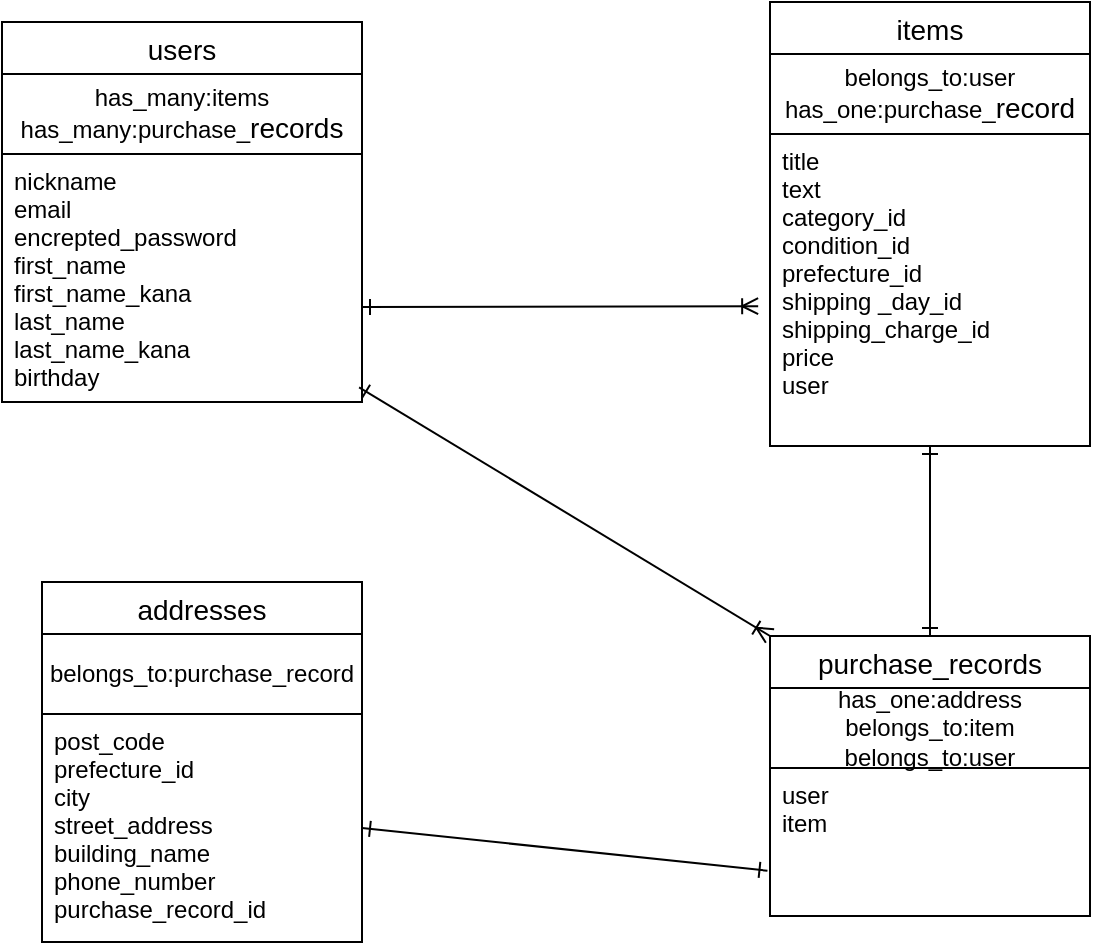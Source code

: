 <mxfile>
    <diagram id="EaD16YeqwIQVgZx2yBFS" name="ページ1">
        <mxGraphModel dx="515" dy="424" grid="1" gridSize="10" guides="1" tooltips="1" connect="1" arrows="1" fold="1" page="1" pageScale="1" pageWidth="827" pageHeight="1169" math="0" shadow="0">
            <root>
                <mxCell id="0"/>
                <mxCell id="1" parent="0"/>
                <mxCell id="33" style="html=1;exitX=1;exitY=0.75;exitDx=0;exitDy=0;entryX=-0.037;entryY=0.552;entryDx=0;entryDy=0;entryPerimeter=0;startArrow=ERone;startFill=0;endArrow=ERoneToMany;endFill=0;" parent="1" source="2" target="11" edge="1">
                    <mxGeometry relative="1" as="geometry"/>
                </mxCell>
                <mxCell id="2" value="users" style="swimlane;fontStyle=0;childLayout=stackLayout;horizontal=1;startSize=26;horizontalStack=0;resizeParent=1;resizeParentMax=0;resizeLast=0;collapsible=1;marginBottom=0;align=center;fontSize=14;" parent="1" vertex="1">
                    <mxGeometry x="30" y="80" width="180" height="190" as="geometry"/>
                </mxCell>
                <mxCell id="28" value="has_many:items&lt;br&gt;has_many:purchase_&lt;span style=&quot;font-size: 14px;&quot;&gt;records&lt;/span&gt;" style="whiteSpace=wrap;html=1;align=center;" parent="2" vertex="1">
                    <mxGeometry y="26" width="180" height="40" as="geometry"/>
                </mxCell>
                <mxCell id="3" value="nickname&#10;email&#10;encrepted_password&#10;first_name&#10;first_name_kana&#10;last_name&#10;last_name_kana&#10;birthday" style="text;strokeColor=none;fillColor=none;spacingLeft=4;spacingRight=4;overflow=hidden;rotatable=0;points=[[0,0.5],[1,0.5]];portConstraint=eastwest;fontSize=12;" parent="2" vertex="1">
                    <mxGeometry y="66" width="180" height="124" as="geometry"/>
                </mxCell>
                <mxCell id="6" value="addresses" style="swimlane;fontStyle=0;childLayout=stackLayout;horizontal=1;startSize=26;horizontalStack=0;resizeParent=1;resizeParentMax=0;resizeLast=0;collapsible=1;marginBottom=0;align=center;fontSize=14;" parent="1" vertex="1">
                    <mxGeometry x="50" y="360" width="160" height="180" as="geometry"/>
                </mxCell>
                <mxCell id="31" value="belongs_to:purchase_record" style="whiteSpace=wrap;html=1;align=center;" parent="6" vertex="1">
                    <mxGeometry y="26" width="160" height="40" as="geometry"/>
                </mxCell>
                <mxCell id="7" value="post_code&#10;prefecture_id&#10;city&#10;street_address&#10;building_name&#10;phone_number&#10;purchase_record_id" style="text;strokeColor=none;fillColor=none;spacingLeft=4;spacingRight=4;overflow=hidden;rotatable=0;points=[[0,0.5],[1,0.5]];portConstraint=eastwest;fontSize=12;" parent="6" vertex="1">
                    <mxGeometry y="66" width="160" height="114" as="geometry"/>
                </mxCell>
                <mxCell id="34" style="edgeStyle=none;html=1;exitX=0.5;exitY=1;exitDx=0;exitDy=0;entryX=0.5;entryY=0;entryDx=0;entryDy=0;startArrow=ERone;startFill=0;endArrow=ERone;endFill=0;" parent="1" source="10" target="14" edge="1">
                    <mxGeometry relative="1" as="geometry"/>
                </mxCell>
                <mxCell id="10" value="items" style="swimlane;fontStyle=0;childLayout=stackLayout;horizontal=1;startSize=26;horizontalStack=0;resizeParent=1;resizeParentMax=0;resizeLast=0;collapsible=1;marginBottom=0;align=center;fontSize=14;" parent="1" vertex="1">
                    <mxGeometry x="414" y="70" width="160" height="222" as="geometry"/>
                </mxCell>
                <mxCell id="30" value="belongs_to:user&lt;br&gt;has_one:purchase_&lt;span style=&quot;font-size: 14px;&quot;&gt;record&lt;/span&gt;" style="whiteSpace=wrap;html=1;align=center;" parent="10" vertex="1">
                    <mxGeometry y="26" width="160" height="40" as="geometry"/>
                </mxCell>
                <mxCell id="11" value="title&#10;text&#10;category_id&#10;condition_id&#10;prefecture_id&#10;shipping _day_id&#10;shipping_charge_id&#10;price&#10;user" style="text;strokeColor=none;fillColor=none;spacingLeft=4;spacingRight=4;overflow=hidden;rotatable=0;points=[[0,0.5],[1,0.5]];portConstraint=eastwest;fontSize=12;" parent="10" vertex="1">
                    <mxGeometry y="66" width="160" height="156" as="geometry"/>
                </mxCell>
                <mxCell id="37" style="edgeStyle=none;html=1;exitX=0;exitY=0;exitDx=0;exitDy=0;entryX=0.992;entryY=0.941;entryDx=0;entryDy=0;entryPerimeter=0;startArrow=ERoneToMany;startFill=0;endArrow=ERone;endFill=0;" parent="1" source="14" target="3" edge="1">
                    <mxGeometry relative="1" as="geometry"/>
                </mxCell>
                <mxCell id="14" value="purchase_records" style="swimlane;fontStyle=0;childLayout=stackLayout;horizontal=1;startSize=26;horizontalStack=0;resizeParent=1;resizeParentMax=0;resizeLast=0;collapsible=1;marginBottom=0;align=center;fontSize=14;" parent="1" vertex="1">
                    <mxGeometry x="414" y="387" width="160" height="140" as="geometry"/>
                </mxCell>
                <mxCell id="29" value="has_one:address&lt;br&gt;belongs_to:item&lt;br&gt;belongs_to:user" style="whiteSpace=wrap;html=1;align=center;" parent="14" vertex="1">
                    <mxGeometry y="26" width="160" height="40" as="geometry"/>
                </mxCell>
                <mxCell id="15" value="user&#10;item" style="text;strokeColor=none;fillColor=none;spacingLeft=4;spacingRight=4;overflow=hidden;rotatable=0;points=[[0,0.5],[1,0.5]];portConstraint=eastwest;fontSize=12;" parent="14" vertex="1">
                    <mxGeometry y="66" width="160" height="74" as="geometry"/>
                </mxCell>
                <mxCell id="35" style="edgeStyle=none;html=1;exitX=1;exitY=0.5;exitDx=0;exitDy=0;entryX=-0.008;entryY=0.694;entryDx=0;entryDy=0;entryPerimeter=0;startArrow=ERone;startFill=0;endArrow=ERone;endFill=0;" parent="1" source="7" target="15" edge="1">
                    <mxGeometry relative="1" as="geometry"/>
                </mxCell>
            </root>
        </mxGraphModel>
    </diagram>
</mxfile>
